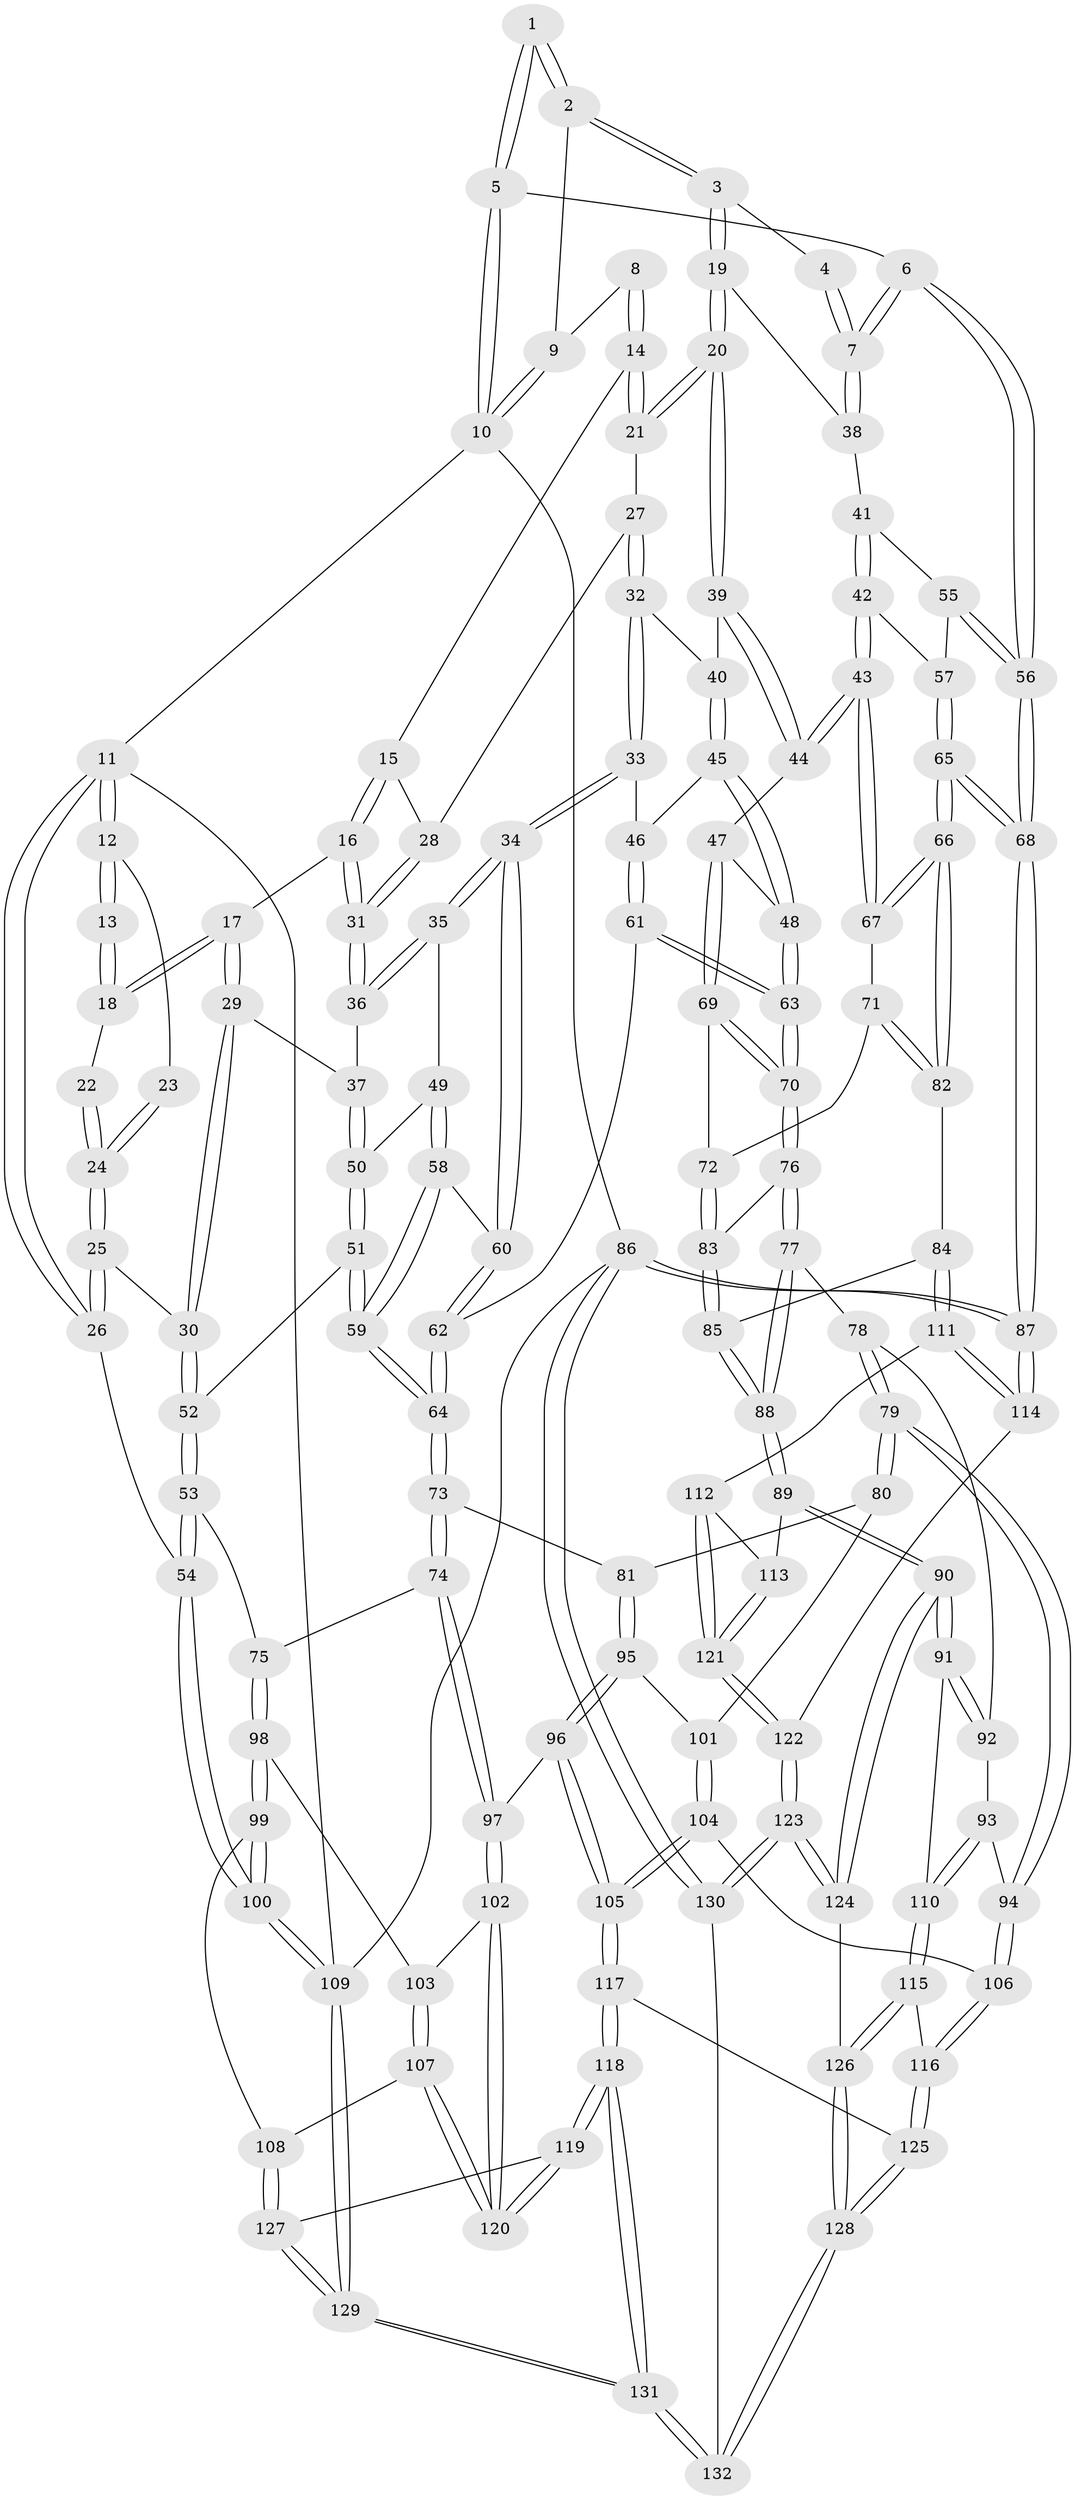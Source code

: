 // Generated by graph-tools (version 1.1) at 2025/38/03/09/25 02:38:52]
// undirected, 132 vertices, 327 edges
graph export_dot {
graph [start="1"]
  node [color=gray90,style=filled];
  1 [pos="+1+0.06266336348935689"];
  2 [pos="+0.8787739715173114+0.11949586571656283"];
  3 [pos="+0.8539183349262228+0.17678396668058852"];
  4 [pos="+0.9609265106250388+0.1415160323396778"];
  5 [pos="+1+0"];
  6 [pos="+1+0.26715448990254087"];
  7 [pos="+1+0.2573904563503371"];
  8 [pos="+0.5975660595076727+0"];
  9 [pos="+0.9264919890801867+0"];
  10 [pos="+1+0"];
  11 [pos="+0+0"];
  12 [pos="+0+0"];
  13 [pos="+0.46694876939418706+0"];
  14 [pos="+0.6084434788170034+0"];
  15 [pos="+0.5407807660883704+0.08461599631313849"];
  16 [pos="+0.38953075987849417+0.19558162780315994"];
  17 [pos="+0.34389329163103816+0.1617327009136701"];
  18 [pos="+0.33235801943620696+0.11070540456352648"];
  19 [pos="+0.8278314443299696+0.21201720250974745"];
  20 [pos="+0.7478604902881648+0.20554161509530708"];
  21 [pos="+0.7232508778623374+0.1650696334880579"];
  22 [pos="+0.22365815973544576+0.09383219564413829"];
  23 [pos="+0+0"];
  24 [pos="+0.1286935244504685+0.24866057449998208"];
  25 [pos="+0.12857023723660643+0.2521147552872663"];
  26 [pos="+0+0.2568124306082094"];
  27 [pos="+0.5250350246134524+0.21226082777600674"];
  28 [pos="+0.5190783506445892+0.20736572487791433"];
  29 [pos="+0.2131028007289113+0.28454644647137217"];
  30 [pos="+0.1548614564320909+0.28421530964923364"];
  31 [pos="+0.4238389133787639+0.25020111197316364"];
  32 [pos="+0.5709548855727027+0.265486946282094"];
  33 [pos="+0.5080769569544915+0.3665983315505503"];
  34 [pos="+0.4772098971389802+0.3711326023486178"];
  35 [pos="+0.431201149843309+0.34185333926477657"];
  36 [pos="+0.42367365363796855+0.25862688622116303"];
  37 [pos="+0.2168386023126341+0.2869203660315379"];
  38 [pos="+0.8484295654222526+0.22978057991257234"];
  39 [pos="+0.7262854914996429+0.2365936231047953"];
  40 [pos="+0.7230994836013229+0.23902267714582726"];
  41 [pos="+0.894220763571822+0.3659336640761341"];
  42 [pos="+0.8241865642816328+0.46175014862724173"];
  43 [pos="+0.7868471171881688+0.4739995353141554"];
  44 [pos="+0.7814510476718798+0.4730916778964528"];
  45 [pos="+0.630184263467347+0.39330393964408716"];
  46 [pos="+0.5837092998675107+0.3945015969934587"];
  47 [pos="+0.7805689129666872+0.4733335467307017"];
  48 [pos="+0.67511411651694+0.45260716260129863"];
  49 [pos="+0.3507165972952146+0.37054926350964296"];
  50 [pos="+0.3168773754613564+0.3628514507512774"];
  51 [pos="+0.24895223085621512+0.453169983605541"];
  52 [pos="+0.11166854588850082+0.45851173607962303"];
  53 [pos="+0.03631840460039995+0.5681391916148284"];
  54 [pos="+0+0.574902807783661"];
  55 [pos="+0.942395642039788+0.38097237702517633"];
  56 [pos="+1+0.4393124155781894"];
  57 [pos="+0.9190813537767766+0.5164354758235227"];
  58 [pos="+0.3467284187894655+0.46157880918666777"];
  59 [pos="+0.332904464154324+0.5280706104212199"];
  60 [pos="+0.46996905947958156+0.45195184217334855"];
  61 [pos="+0.5598534898934399+0.5432992348236335"];
  62 [pos="+0.4714810380801878+0.5221386810912895"];
  63 [pos="+0.5976555651100975+0.5691563508601213"];
  64 [pos="+0.35424301591429436+0.6138408194305868"];
  65 [pos="+1+0.6961952153367481"];
  66 [pos="+1+0.7048771182350364"];
  67 [pos="+0.8061516424199495+0.5351893022650468"];
  68 [pos="+1+0.6999361560827827"];
  69 [pos="+0.7213865024492486+0.5632318059441157"];
  70 [pos="+0.6046236937593071+0.5847905176141797"];
  71 [pos="+0.8036580209115028+0.6005884144370286"];
  72 [pos="+0.7439532429245678+0.6202197957575651"];
  73 [pos="+0.3527094592928455+0.6176898331438085"];
  74 [pos="+0.2153917866530484+0.6556454312608001"];
  75 [pos="+0.05057789825900008+0.5786721930934626"];
  76 [pos="+0.6044618841262297+0.6199704809901279"];
  77 [pos="+0.5947075509029456+0.652979417185083"];
  78 [pos="+0.5796468541781693+0.6655345190386315"];
  79 [pos="+0.4808679786421265+0.7167019448172762"];
  80 [pos="+0.408116940715721+0.6739857892116096"];
  81 [pos="+0.3873810537942784+0.657712159359904"];
  82 [pos="+0.9211628385827141+0.726023059670779"];
  83 [pos="+0.7366793907816553+0.6417774721524792"];
  84 [pos="+0.888688745750614+0.7398663182736719"];
  85 [pos="+0.7675496335426109+0.7584606200986606"];
  86 [pos="+1+1"];
  87 [pos="+1+1"];
  88 [pos="+0.7437700818505422+0.7732924002889292"];
  89 [pos="+0.7159529006880019+0.8179802671157289"];
  90 [pos="+0.689836627587412+0.834157224757124"];
  91 [pos="+0.6894751972146325+0.8341286178675386"];
  92 [pos="+0.5980951123834848+0.728584837274539"];
  93 [pos="+0.6003257280739678+0.815905625508606"];
  94 [pos="+0.49566404425446564+0.7922351344867831"];
  95 [pos="+0.3395673451596818+0.7908932158634635"];
  96 [pos="+0.2932529615716313+0.8328675262466148"];
  97 [pos="+0.22041046682771148+0.7969950885533044"];
  98 [pos="+0.08014031699556973+0.8033382686583064"];
  99 [pos="+0+0.8413892928687121"];
  100 [pos="+0+0.8133472432479143"];
  101 [pos="+0.3798810758817395+0.8058266900035946"];
  102 [pos="+0.19086668531993664+0.8333011897115875"];
  103 [pos="+0.0829688946434723+0.8071839029230343"];
  104 [pos="+0.40107176032153574+0.8536543575156625"];
  105 [pos="+0.33774805817995657+0.8868753761352637"];
  106 [pos="+0.4728608279014148+0.8463138369683125"];
  107 [pos="+0.0614291510405037+0.8773525741009518"];
  108 [pos="+0.031543827960155216+0.8984937752391081"];
  109 [pos="+0+1"];
  110 [pos="+0.6385016801258078+0.8338129974322869"];
  111 [pos="+0.8519319804785036+0.8954943574682677"];
  112 [pos="+0.8476811624105876+0.8959969386170087"];
  113 [pos="+0.7461261598838378+0.8568365559978784"];
  114 [pos="+0.8950807816864697+0.9589554713673466"];
  115 [pos="+0.5555920553116488+0.9179649339764977"];
  116 [pos="+0.4804300675570357+0.8691620989166462"];
  117 [pos="+0.3171941793812108+1"];
  118 [pos="+0.3159796004839574+1"];
  119 [pos="+0.1801633914844001+0.9113074143818947"];
  120 [pos="+0.1773948695618376+0.8835610876088776"];
  121 [pos="+0.7838766024736582+0.9346124597038261"];
  122 [pos="+0.784543257707147+0.9497829097427785"];
  123 [pos="+0.7410015879191213+1"];
  124 [pos="+0.6807170671066806+0.8880300257851075"];
  125 [pos="+0.4590370624866067+0.9304566404709073"];
  126 [pos="+0.5852140456616185+1"];
  127 [pos="+0.07894695490410338+0.9907136999861598"];
  128 [pos="+0.5786950526610738+1"];
  129 [pos="+0+1"];
  130 [pos="+0.7142648857941161+1"];
  131 [pos="+0.3238784023825846+1"];
  132 [pos="+0.5948101100144985+1"];
  1 -- 2;
  1 -- 2;
  1 -- 5;
  1 -- 5;
  2 -- 3;
  2 -- 3;
  2 -- 9;
  3 -- 4;
  3 -- 19;
  3 -- 19;
  4 -- 7;
  4 -- 7;
  5 -- 6;
  5 -- 10;
  5 -- 10;
  6 -- 7;
  6 -- 7;
  6 -- 56;
  6 -- 56;
  7 -- 38;
  7 -- 38;
  8 -- 9;
  8 -- 14;
  8 -- 14;
  9 -- 10;
  9 -- 10;
  10 -- 11;
  10 -- 86;
  11 -- 12;
  11 -- 12;
  11 -- 26;
  11 -- 26;
  11 -- 109;
  12 -- 13;
  12 -- 13;
  12 -- 23;
  13 -- 18;
  13 -- 18;
  14 -- 15;
  14 -- 21;
  14 -- 21;
  15 -- 16;
  15 -- 16;
  15 -- 28;
  16 -- 17;
  16 -- 31;
  16 -- 31;
  17 -- 18;
  17 -- 18;
  17 -- 29;
  17 -- 29;
  18 -- 22;
  19 -- 20;
  19 -- 20;
  19 -- 38;
  20 -- 21;
  20 -- 21;
  20 -- 39;
  20 -- 39;
  21 -- 27;
  22 -- 24;
  22 -- 24;
  23 -- 24;
  23 -- 24;
  24 -- 25;
  24 -- 25;
  25 -- 26;
  25 -- 26;
  25 -- 30;
  26 -- 54;
  27 -- 28;
  27 -- 32;
  27 -- 32;
  28 -- 31;
  28 -- 31;
  29 -- 30;
  29 -- 30;
  29 -- 37;
  30 -- 52;
  30 -- 52;
  31 -- 36;
  31 -- 36;
  32 -- 33;
  32 -- 33;
  32 -- 40;
  33 -- 34;
  33 -- 34;
  33 -- 46;
  34 -- 35;
  34 -- 35;
  34 -- 60;
  34 -- 60;
  35 -- 36;
  35 -- 36;
  35 -- 49;
  36 -- 37;
  37 -- 50;
  37 -- 50;
  38 -- 41;
  39 -- 40;
  39 -- 44;
  39 -- 44;
  40 -- 45;
  40 -- 45;
  41 -- 42;
  41 -- 42;
  41 -- 55;
  42 -- 43;
  42 -- 43;
  42 -- 57;
  43 -- 44;
  43 -- 44;
  43 -- 67;
  43 -- 67;
  44 -- 47;
  45 -- 46;
  45 -- 48;
  45 -- 48;
  46 -- 61;
  46 -- 61;
  47 -- 48;
  47 -- 69;
  47 -- 69;
  48 -- 63;
  48 -- 63;
  49 -- 50;
  49 -- 58;
  49 -- 58;
  50 -- 51;
  50 -- 51;
  51 -- 52;
  51 -- 59;
  51 -- 59;
  52 -- 53;
  52 -- 53;
  53 -- 54;
  53 -- 54;
  53 -- 75;
  54 -- 100;
  54 -- 100;
  55 -- 56;
  55 -- 56;
  55 -- 57;
  56 -- 68;
  56 -- 68;
  57 -- 65;
  57 -- 65;
  58 -- 59;
  58 -- 59;
  58 -- 60;
  59 -- 64;
  59 -- 64;
  60 -- 62;
  60 -- 62;
  61 -- 62;
  61 -- 63;
  61 -- 63;
  62 -- 64;
  62 -- 64;
  63 -- 70;
  63 -- 70;
  64 -- 73;
  64 -- 73;
  65 -- 66;
  65 -- 66;
  65 -- 68;
  65 -- 68;
  66 -- 67;
  66 -- 67;
  66 -- 82;
  66 -- 82;
  67 -- 71;
  68 -- 87;
  68 -- 87;
  69 -- 70;
  69 -- 70;
  69 -- 72;
  70 -- 76;
  70 -- 76;
  71 -- 72;
  71 -- 82;
  71 -- 82;
  72 -- 83;
  72 -- 83;
  73 -- 74;
  73 -- 74;
  73 -- 81;
  74 -- 75;
  74 -- 97;
  74 -- 97;
  75 -- 98;
  75 -- 98;
  76 -- 77;
  76 -- 77;
  76 -- 83;
  77 -- 78;
  77 -- 88;
  77 -- 88;
  78 -- 79;
  78 -- 79;
  78 -- 92;
  79 -- 80;
  79 -- 80;
  79 -- 94;
  79 -- 94;
  80 -- 81;
  80 -- 101;
  81 -- 95;
  81 -- 95;
  82 -- 84;
  83 -- 85;
  83 -- 85;
  84 -- 85;
  84 -- 111;
  84 -- 111;
  85 -- 88;
  85 -- 88;
  86 -- 87;
  86 -- 87;
  86 -- 130;
  86 -- 130;
  86 -- 109;
  87 -- 114;
  87 -- 114;
  88 -- 89;
  88 -- 89;
  89 -- 90;
  89 -- 90;
  89 -- 113;
  90 -- 91;
  90 -- 91;
  90 -- 124;
  90 -- 124;
  91 -- 92;
  91 -- 92;
  91 -- 110;
  92 -- 93;
  93 -- 94;
  93 -- 110;
  93 -- 110;
  94 -- 106;
  94 -- 106;
  95 -- 96;
  95 -- 96;
  95 -- 101;
  96 -- 97;
  96 -- 105;
  96 -- 105;
  97 -- 102;
  97 -- 102;
  98 -- 99;
  98 -- 99;
  98 -- 103;
  99 -- 100;
  99 -- 100;
  99 -- 108;
  100 -- 109;
  100 -- 109;
  101 -- 104;
  101 -- 104;
  102 -- 103;
  102 -- 120;
  102 -- 120;
  103 -- 107;
  103 -- 107;
  104 -- 105;
  104 -- 105;
  104 -- 106;
  105 -- 117;
  105 -- 117;
  106 -- 116;
  106 -- 116;
  107 -- 108;
  107 -- 120;
  107 -- 120;
  108 -- 127;
  108 -- 127;
  109 -- 129;
  109 -- 129;
  110 -- 115;
  110 -- 115;
  111 -- 112;
  111 -- 114;
  111 -- 114;
  112 -- 113;
  112 -- 121;
  112 -- 121;
  113 -- 121;
  113 -- 121;
  114 -- 122;
  115 -- 116;
  115 -- 126;
  115 -- 126;
  116 -- 125;
  116 -- 125;
  117 -- 118;
  117 -- 118;
  117 -- 125;
  118 -- 119;
  118 -- 119;
  118 -- 131;
  118 -- 131;
  119 -- 120;
  119 -- 120;
  119 -- 127;
  121 -- 122;
  121 -- 122;
  122 -- 123;
  122 -- 123;
  123 -- 124;
  123 -- 124;
  123 -- 130;
  123 -- 130;
  124 -- 126;
  125 -- 128;
  125 -- 128;
  126 -- 128;
  126 -- 128;
  127 -- 129;
  127 -- 129;
  128 -- 132;
  128 -- 132;
  129 -- 131;
  129 -- 131;
  130 -- 132;
  131 -- 132;
  131 -- 132;
}
